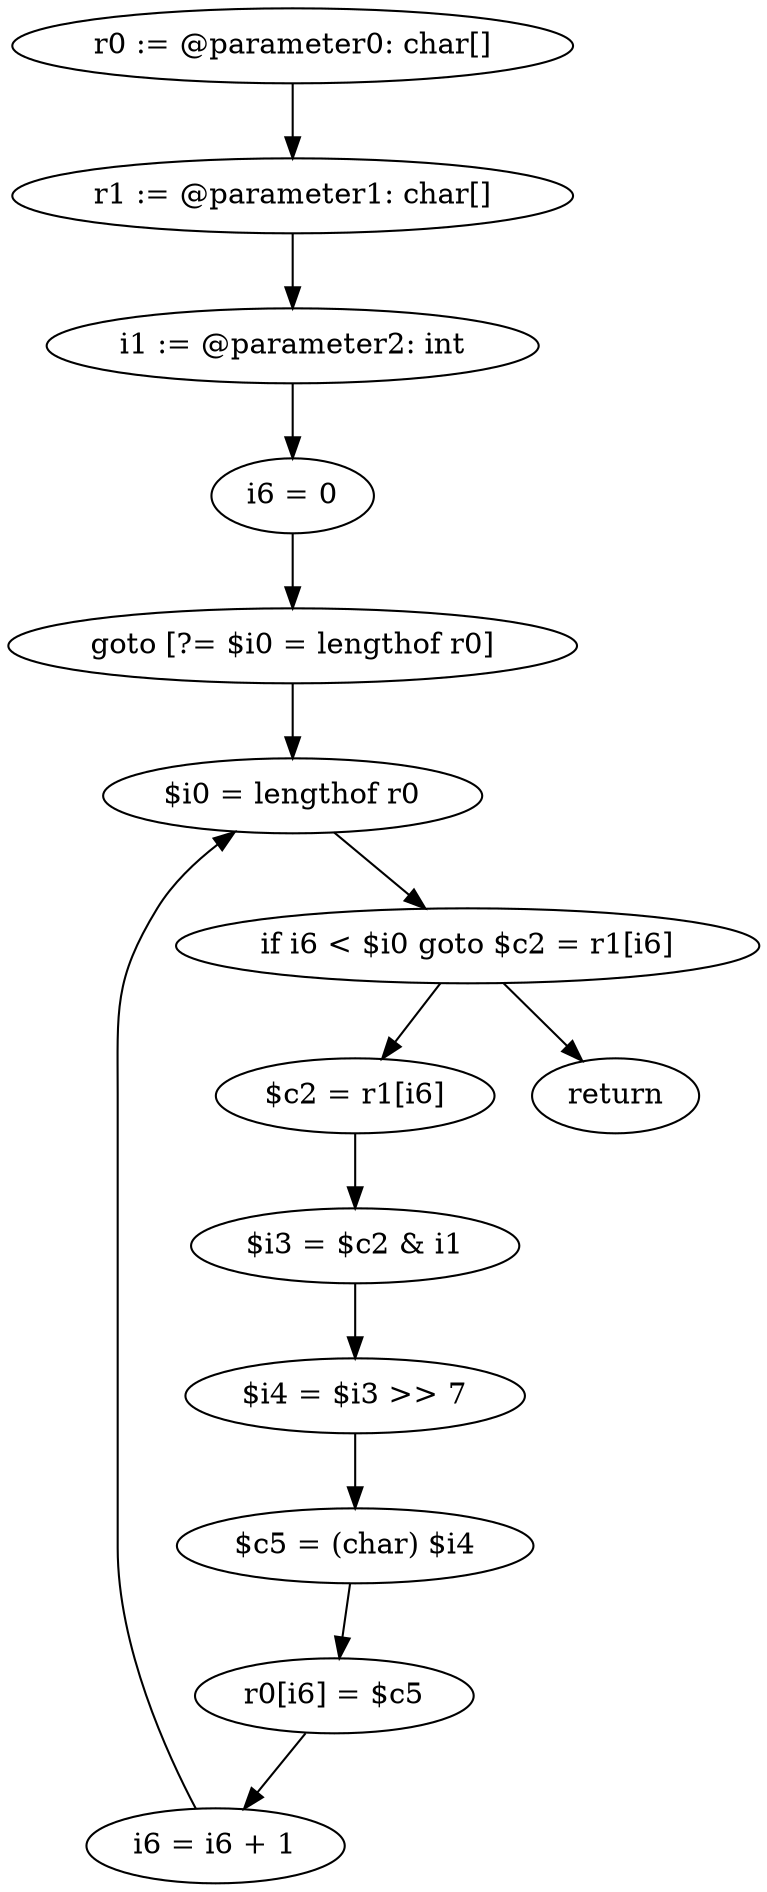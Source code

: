 digraph "unitGraph" {
    "r0 := @parameter0: char[]"
    "r1 := @parameter1: char[]"
    "i1 := @parameter2: int"
    "i6 = 0"
    "goto [?= $i0 = lengthof r0]"
    "$c2 = r1[i6]"
    "$i3 = $c2 & i1"
    "$i4 = $i3 >> 7"
    "$c5 = (char) $i4"
    "r0[i6] = $c5"
    "i6 = i6 + 1"
    "$i0 = lengthof r0"
    "if i6 < $i0 goto $c2 = r1[i6]"
    "return"
    "r0 := @parameter0: char[]"->"r1 := @parameter1: char[]";
    "r1 := @parameter1: char[]"->"i1 := @parameter2: int";
    "i1 := @parameter2: int"->"i6 = 0";
    "i6 = 0"->"goto [?= $i0 = lengthof r0]";
    "goto [?= $i0 = lengthof r0]"->"$i0 = lengthof r0";
    "$c2 = r1[i6]"->"$i3 = $c2 & i1";
    "$i3 = $c2 & i1"->"$i4 = $i3 >> 7";
    "$i4 = $i3 >> 7"->"$c5 = (char) $i4";
    "$c5 = (char) $i4"->"r0[i6] = $c5";
    "r0[i6] = $c5"->"i6 = i6 + 1";
    "i6 = i6 + 1"->"$i0 = lengthof r0";
    "$i0 = lengthof r0"->"if i6 < $i0 goto $c2 = r1[i6]";
    "if i6 < $i0 goto $c2 = r1[i6]"->"return";
    "if i6 < $i0 goto $c2 = r1[i6]"->"$c2 = r1[i6]";
}
